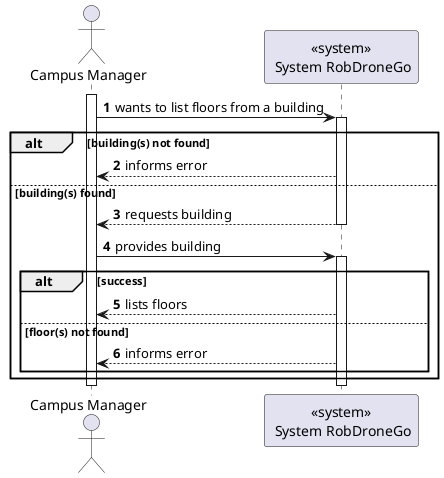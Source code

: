 @startuml
autonumber

actor "Campus Manager" as usr

participant "<<system>>\n System RobDroneGo" as sys

activate usr
usr -> sys : wants to list floors from a building
    activate sys
alt building(s) not found
    sys --> usr : informs error
else building(s) found
        sys --> usr : requests building
    deactivate sys

    usr -> sys : provides building
    activate sys
    alt success
        sys --> usr : lists floors
    else floor(s) not found
        sys --> usr : informs error
    end
end
    deactivate sys
deactivate usr

@enduml
